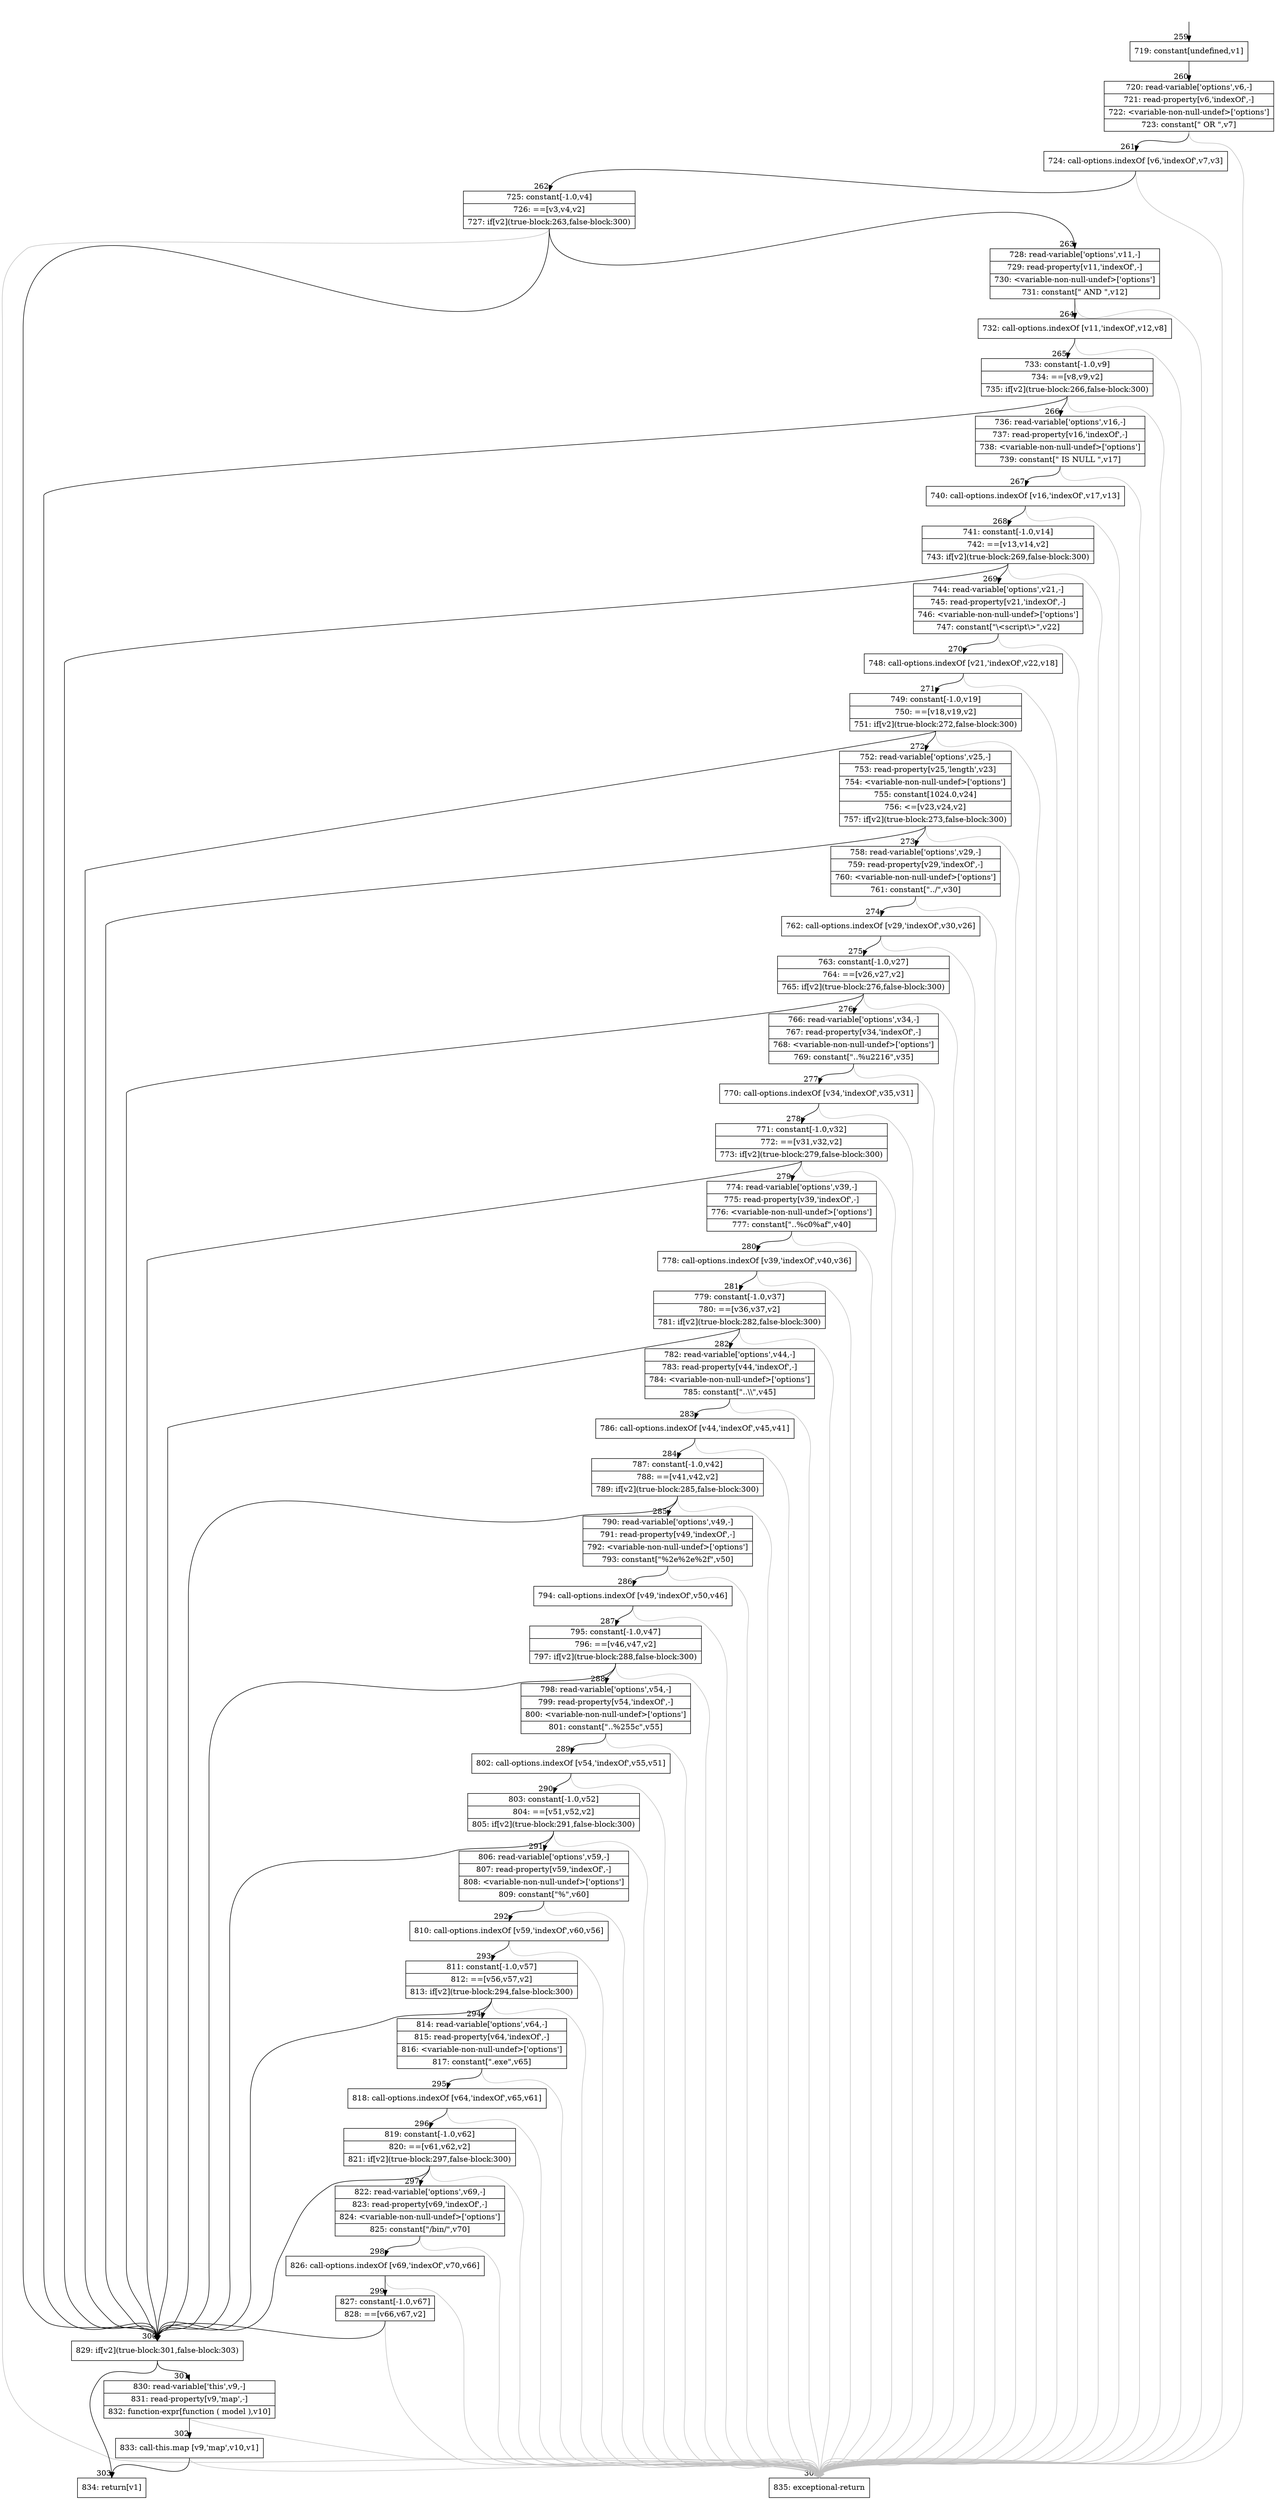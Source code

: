 digraph {
rankdir="TD"
BB_entry4[shape=none,label=""];
BB_entry4 -> BB259 [tailport=s, headport=n, headlabel="    259"]
BB259 [shape=record label="{719: constant[undefined,v1]}" ] 
BB259 -> BB260 [tailport=s, headport=n, headlabel="      260"]
BB260 [shape=record label="{720: read-variable['options',v6,-]|721: read-property[v6,'indexOf',-]|722: \<variable-non-null-undef\>['options']|723: constant[\" OR \",v7]}" ] 
BB260 -> BB261 [tailport=s, headport=n, headlabel="      261"]
BB260 -> BB304 [tailport=s, headport=n, color=gray, headlabel="      304"]
BB261 [shape=record label="{724: call-options.indexOf [v6,'indexOf',v7,v3]}" ] 
BB261 -> BB262 [tailport=s, headport=n, headlabel="      262"]
BB261 -> BB304 [tailport=s, headport=n, color=gray]
BB262 [shape=record label="{725: constant[-1.0,v4]|726: ==[v3,v4,v2]|727: if[v2](true-block:263,false-block:300)}" ] 
BB262 -> BB300 [tailport=s, headport=n, headlabel="      300"]
BB262 -> BB263 [tailport=s, headport=n, headlabel="      263"]
BB262 -> BB304 [tailport=s, headport=n, color=gray]
BB263 [shape=record label="{728: read-variable['options',v11,-]|729: read-property[v11,'indexOf',-]|730: \<variable-non-null-undef\>['options']|731: constant[\" AND \",v12]}" ] 
BB263 -> BB264 [tailport=s, headport=n, headlabel="      264"]
BB263 -> BB304 [tailport=s, headport=n, color=gray]
BB264 [shape=record label="{732: call-options.indexOf [v11,'indexOf',v12,v8]}" ] 
BB264 -> BB265 [tailport=s, headport=n, headlabel="      265"]
BB264 -> BB304 [tailport=s, headport=n, color=gray]
BB265 [shape=record label="{733: constant[-1.0,v9]|734: ==[v8,v9,v2]|735: if[v2](true-block:266,false-block:300)}" ] 
BB265 -> BB300 [tailport=s, headport=n]
BB265 -> BB266 [tailport=s, headport=n, headlabel="      266"]
BB265 -> BB304 [tailport=s, headport=n, color=gray]
BB266 [shape=record label="{736: read-variable['options',v16,-]|737: read-property[v16,'indexOf',-]|738: \<variable-non-null-undef\>['options']|739: constant[\" IS NULL \",v17]}" ] 
BB266 -> BB267 [tailport=s, headport=n, headlabel="      267"]
BB266 -> BB304 [tailport=s, headport=n, color=gray]
BB267 [shape=record label="{740: call-options.indexOf [v16,'indexOf',v17,v13]}" ] 
BB267 -> BB268 [tailport=s, headport=n, headlabel="      268"]
BB267 -> BB304 [tailport=s, headport=n, color=gray]
BB268 [shape=record label="{741: constant[-1.0,v14]|742: ==[v13,v14,v2]|743: if[v2](true-block:269,false-block:300)}" ] 
BB268 -> BB300 [tailport=s, headport=n]
BB268 -> BB269 [tailport=s, headport=n, headlabel="      269"]
BB268 -> BB304 [tailport=s, headport=n, color=gray]
BB269 [shape=record label="{744: read-variable['options',v21,-]|745: read-property[v21,'indexOf',-]|746: \<variable-non-null-undef\>['options']|747: constant[\"\\\<script\\\>\",v22]}" ] 
BB269 -> BB270 [tailport=s, headport=n, headlabel="      270"]
BB269 -> BB304 [tailport=s, headport=n, color=gray]
BB270 [shape=record label="{748: call-options.indexOf [v21,'indexOf',v22,v18]}" ] 
BB270 -> BB271 [tailport=s, headport=n, headlabel="      271"]
BB270 -> BB304 [tailport=s, headport=n, color=gray]
BB271 [shape=record label="{749: constant[-1.0,v19]|750: ==[v18,v19,v2]|751: if[v2](true-block:272,false-block:300)}" ] 
BB271 -> BB300 [tailport=s, headport=n]
BB271 -> BB272 [tailport=s, headport=n, headlabel="      272"]
BB271 -> BB304 [tailport=s, headport=n, color=gray]
BB272 [shape=record label="{752: read-variable['options',v25,-]|753: read-property[v25,'length',v23]|754: \<variable-non-null-undef\>['options']|755: constant[1024.0,v24]|756: \<=[v23,v24,v2]|757: if[v2](true-block:273,false-block:300)}" ] 
BB272 -> BB300 [tailport=s, headport=n]
BB272 -> BB273 [tailport=s, headport=n, headlabel="      273"]
BB272 -> BB304 [tailport=s, headport=n, color=gray]
BB273 [shape=record label="{758: read-variable['options',v29,-]|759: read-property[v29,'indexOf',-]|760: \<variable-non-null-undef\>['options']|761: constant[\"../\",v30]}" ] 
BB273 -> BB274 [tailport=s, headport=n, headlabel="      274"]
BB273 -> BB304 [tailport=s, headport=n, color=gray]
BB274 [shape=record label="{762: call-options.indexOf [v29,'indexOf',v30,v26]}" ] 
BB274 -> BB275 [tailport=s, headport=n, headlabel="      275"]
BB274 -> BB304 [tailport=s, headport=n, color=gray]
BB275 [shape=record label="{763: constant[-1.0,v27]|764: ==[v26,v27,v2]|765: if[v2](true-block:276,false-block:300)}" ] 
BB275 -> BB300 [tailport=s, headport=n]
BB275 -> BB276 [tailport=s, headport=n, headlabel="      276"]
BB275 -> BB304 [tailport=s, headport=n, color=gray]
BB276 [shape=record label="{766: read-variable['options',v34,-]|767: read-property[v34,'indexOf',-]|768: \<variable-non-null-undef\>['options']|769: constant[\"..%u2216\",v35]}" ] 
BB276 -> BB277 [tailport=s, headport=n, headlabel="      277"]
BB276 -> BB304 [tailport=s, headport=n, color=gray]
BB277 [shape=record label="{770: call-options.indexOf [v34,'indexOf',v35,v31]}" ] 
BB277 -> BB278 [tailport=s, headport=n, headlabel="      278"]
BB277 -> BB304 [tailport=s, headport=n, color=gray]
BB278 [shape=record label="{771: constant[-1.0,v32]|772: ==[v31,v32,v2]|773: if[v2](true-block:279,false-block:300)}" ] 
BB278 -> BB300 [tailport=s, headport=n]
BB278 -> BB279 [tailport=s, headport=n, headlabel="      279"]
BB278 -> BB304 [tailport=s, headport=n, color=gray]
BB279 [shape=record label="{774: read-variable['options',v39,-]|775: read-property[v39,'indexOf',-]|776: \<variable-non-null-undef\>['options']|777: constant[\"..%c0%af\",v40]}" ] 
BB279 -> BB280 [tailport=s, headport=n, headlabel="      280"]
BB279 -> BB304 [tailport=s, headport=n, color=gray]
BB280 [shape=record label="{778: call-options.indexOf [v39,'indexOf',v40,v36]}" ] 
BB280 -> BB281 [tailport=s, headport=n, headlabel="      281"]
BB280 -> BB304 [tailport=s, headport=n, color=gray]
BB281 [shape=record label="{779: constant[-1.0,v37]|780: ==[v36,v37,v2]|781: if[v2](true-block:282,false-block:300)}" ] 
BB281 -> BB300 [tailport=s, headport=n]
BB281 -> BB282 [tailport=s, headport=n, headlabel="      282"]
BB281 -> BB304 [tailport=s, headport=n, color=gray]
BB282 [shape=record label="{782: read-variable['options',v44,-]|783: read-property[v44,'indexOf',-]|784: \<variable-non-null-undef\>['options']|785: constant[\"..\\\\\",v45]}" ] 
BB282 -> BB283 [tailport=s, headport=n, headlabel="      283"]
BB282 -> BB304 [tailport=s, headport=n, color=gray]
BB283 [shape=record label="{786: call-options.indexOf [v44,'indexOf',v45,v41]}" ] 
BB283 -> BB284 [tailport=s, headport=n, headlabel="      284"]
BB283 -> BB304 [tailport=s, headport=n, color=gray]
BB284 [shape=record label="{787: constant[-1.0,v42]|788: ==[v41,v42,v2]|789: if[v2](true-block:285,false-block:300)}" ] 
BB284 -> BB300 [tailport=s, headport=n]
BB284 -> BB285 [tailport=s, headport=n, headlabel="      285"]
BB284 -> BB304 [tailport=s, headport=n, color=gray]
BB285 [shape=record label="{790: read-variable['options',v49,-]|791: read-property[v49,'indexOf',-]|792: \<variable-non-null-undef\>['options']|793: constant[\"%2e%2e%2f\",v50]}" ] 
BB285 -> BB286 [tailport=s, headport=n, headlabel="      286"]
BB285 -> BB304 [tailport=s, headport=n, color=gray]
BB286 [shape=record label="{794: call-options.indexOf [v49,'indexOf',v50,v46]}" ] 
BB286 -> BB287 [tailport=s, headport=n, headlabel="      287"]
BB286 -> BB304 [tailport=s, headport=n, color=gray]
BB287 [shape=record label="{795: constant[-1.0,v47]|796: ==[v46,v47,v2]|797: if[v2](true-block:288,false-block:300)}" ] 
BB287 -> BB300 [tailport=s, headport=n]
BB287 -> BB288 [tailport=s, headport=n, headlabel="      288"]
BB287 -> BB304 [tailport=s, headport=n, color=gray]
BB288 [shape=record label="{798: read-variable['options',v54,-]|799: read-property[v54,'indexOf',-]|800: \<variable-non-null-undef\>['options']|801: constant[\"..%255c\",v55]}" ] 
BB288 -> BB289 [tailport=s, headport=n, headlabel="      289"]
BB288 -> BB304 [tailport=s, headport=n, color=gray]
BB289 [shape=record label="{802: call-options.indexOf [v54,'indexOf',v55,v51]}" ] 
BB289 -> BB290 [tailport=s, headport=n, headlabel="      290"]
BB289 -> BB304 [tailport=s, headport=n, color=gray]
BB290 [shape=record label="{803: constant[-1.0,v52]|804: ==[v51,v52,v2]|805: if[v2](true-block:291,false-block:300)}" ] 
BB290 -> BB300 [tailport=s, headport=n]
BB290 -> BB291 [tailport=s, headport=n, headlabel="      291"]
BB290 -> BB304 [tailport=s, headport=n, color=gray]
BB291 [shape=record label="{806: read-variable['options',v59,-]|807: read-property[v59,'indexOf',-]|808: \<variable-non-null-undef\>['options']|809: constant[\"%\",v60]}" ] 
BB291 -> BB292 [tailport=s, headport=n, headlabel="      292"]
BB291 -> BB304 [tailport=s, headport=n, color=gray]
BB292 [shape=record label="{810: call-options.indexOf [v59,'indexOf',v60,v56]}" ] 
BB292 -> BB293 [tailport=s, headport=n, headlabel="      293"]
BB292 -> BB304 [tailport=s, headport=n, color=gray]
BB293 [shape=record label="{811: constant[-1.0,v57]|812: ==[v56,v57,v2]|813: if[v2](true-block:294,false-block:300)}" ] 
BB293 -> BB300 [tailport=s, headport=n]
BB293 -> BB294 [tailport=s, headport=n, headlabel="      294"]
BB293 -> BB304 [tailport=s, headport=n, color=gray]
BB294 [shape=record label="{814: read-variable['options',v64,-]|815: read-property[v64,'indexOf',-]|816: \<variable-non-null-undef\>['options']|817: constant[\".exe\",v65]}" ] 
BB294 -> BB295 [tailport=s, headport=n, headlabel="      295"]
BB294 -> BB304 [tailport=s, headport=n, color=gray]
BB295 [shape=record label="{818: call-options.indexOf [v64,'indexOf',v65,v61]}" ] 
BB295 -> BB296 [tailport=s, headport=n, headlabel="      296"]
BB295 -> BB304 [tailport=s, headport=n, color=gray]
BB296 [shape=record label="{819: constant[-1.0,v62]|820: ==[v61,v62,v2]|821: if[v2](true-block:297,false-block:300)}" ] 
BB296 -> BB300 [tailport=s, headport=n]
BB296 -> BB297 [tailport=s, headport=n, headlabel="      297"]
BB296 -> BB304 [tailport=s, headport=n, color=gray]
BB297 [shape=record label="{822: read-variable['options',v69,-]|823: read-property[v69,'indexOf',-]|824: \<variable-non-null-undef\>['options']|825: constant[\"/bin/\",v70]}" ] 
BB297 -> BB298 [tailport=s, headport=n, headlabel="      298"]
BB297 -> BB304 [tailport=s, headport=n, color=gray]
BB298 [shape=record label="{826: call-options.indexOf [v69,'indexOf',v70,v66]}" ] 
BB298 -> BB299 [tailport=s, headport=n, headlabel="      299"]
BB298 -> BB304 [tailport=s, headport=n, color=gray]
BB299 [shape=record label="{827: constant[-1.0,v67]|828: ==[v66,v67,v2]}" ] 
BB299 -> BB300 [tailport=s, headport=n]
BB299 -> BB304 [tailport=s, headport=n, color=gray]
BB300 [shape=record label="{829: if[v2](true-block:301,false-block:303)}" ] 
BB300 -> BB301 [tailport=s, headport=n, headlabel="      301"]
BB300 -> BB303 [tailport=s, headport=n, headlabel="      303"]
BB301 [shape=record label="{830: read-variable['this',v9,-]|831: read-property[v9,'map',-]|832: function-expr[function ( model ),v10]}" ] 
BB301 -> BB302 [tailport=s, headport=n, headlabel="      302"]
BB301 -> BB304 [tailport=s, headport=n, color=gray]
BB302 [shape=record label="{833: call-this.map [v9,'map',v10,v1]}" ] 
BB302 -> BB303 [tailport=s, headport=n]
BB302 -> BB304 [tailport=s, headport=n, color=gray]
BB303 [shape=record label="{834: return[v1]}" ] 
BB304 [shape=record label="{835: exceptional-return}" ] 
//#$~ 228
}
